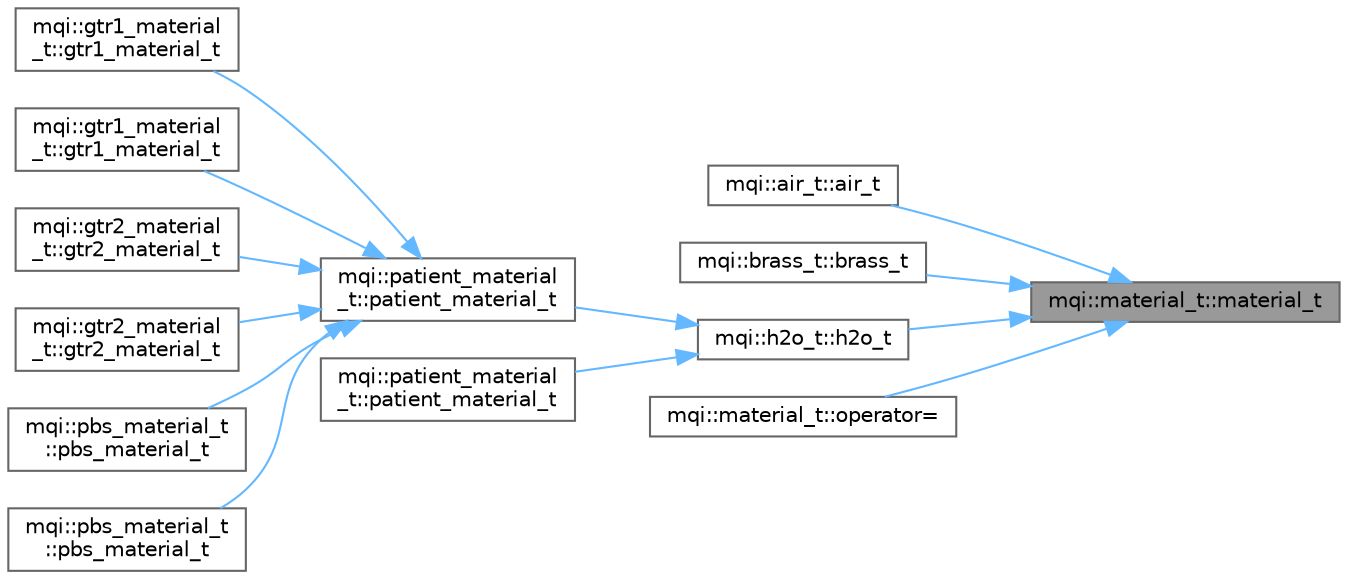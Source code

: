 digraph "mqi::material_t::material_t"
{
 // LATEX_PDF_SIZE
  bgcolor="transparent";
  edge [fontname=Helvetica,fontsize=10,labelfontname=Helvetica,labelfontsize=10];
  node [fontname=Helvetica,fontsize=10,shape=box,height=0.2,width=0.4];
  rankdir="RL";
  Node1 [id="Node000001",label="mqi::material_t::material_t",height=0.2,width=0.4,color="gray40", fillcolor="grey60", style="filled", fontcolor="black",tooltip="Default constructor."];
  Node1 -> Node2 [id="edge1_Node000001_Node000002",dir="back",color="steelblue1",style="solid",tooltip=" "];
  Node2 [id="Node000002",label="mqi::air_t::air_t",height=0.2,width=0.4,color="grey40", fillcolor="white", style="filled",URL="$classmqi_1_1air__t.html#a3795104ec912369c75ee1917e2d3839f",tooltip="Constructs a new air_t object and initializes it with the physical properties of air."];
  Node1 -> Node3 [id="edge2_Node000001_Node000003",dir="back",color="steelblue1",style="solid",tooltip=" "];
  Node3 [id="Node000003",label="mqi::brass_t::brass_t",height=0.2,width=0.4,color="grey40", fillcolor="white", style="filled",URL="$classmqi_1_1brass__t.html#aebc5b4fbf22f749f6d0e8f2fedc98f31",tooltip="Constructs a new brass_t object and initializes it with the properties of brass."];
  Node1 -> Node4 [id="edge3_Node000001_Node000004",dir="back",color="steelblue1",style="solid",tooltip=" "];
  Node4 [id="Node000004",label="mqi::h2o_t::h2o_t",height=0.2,width=0.4,color="grey40", fillcolor="white", style="filled",URL="$classmqi_1_1h2o__t.html#a0300aededeb3686aa4808d959bcc223c",tooltip="Constructs a new h2o_t object and initializes it with the physical properties of water."];
  Node4 -> Node5 [id="edge4_Node000004_Node000005",dir="back",color="steelblue1",style="solid",tooltip=" "];
  Node5 [id="Node000005",label="mqi::patient_material\l_t::patient_material_t",height=0.2,width=0.4,color="grey40", fillcolor="white", style="filled",URL="$classmqi_1_1patient__material__t.html#a20f5923812cc8da6720b519cad89ef02",tooltip="Default constructor."];
  Node5 -> Node6 [id="edge5_Node000005_Node000006",dir="back",color="steelblue1",style="solid",tooltip=" "];
  Node6 [id="Node000006",label="mqi::gtr1_material\l_t::gtr1_material_t",height=0.2,width=0.4,color="grey40", fillcolor="white", style="filled",URL="$classmqi_1_1gtr1__material__t.html#acbea67ac0563c536fdb3510531b14b73",tooltip="Default constructor."];
  Node5 -> Node7 [id="edge6_Node000005_Node000007",dir="back",color="steelblue1",style="solid",tooltip=" "];
  Node7 [id="Node000007",label="mqi::gtr1_material\l_t::gtr1_material_t",height=0.2,width=0.4,color="grey40", fillcolor="white", style="filled",URL="$classmqi_1_1gtr1__material__t.html#a9e7c17a2ae0150ca5800a06987e88e66",tooltip="Constructor initializing the material from a Hounsfield Unit value."];
  Node5 -> Node8 [id="edge7_Node000005_Node000008",dir="back",color="steelblue1",style="solid",tooltip=" "];
  Node8 [id="Node000008",label="mqi::gtr2_material\l_t::gtr2_material_t",height=0.2,width=0.4,color="grey40", fillcolor="white", style="filled",URL="$classmqi_1_1gtr2__material__t.html#a37964b666a6f0447295eb5e3081d48c7",tooltip="Default constructor."];
  Node5 -> Node9 [id="edge8_Node000005_Node000009",dir="back",color="steelblue1",style="solid",tooltip=" "];
  Node9 [id="Node000009",label="mqi::gtr2_material\l_t::gtr2_material_t",height=0.2,width=0.4,color="grey40", fillcolor="white", style="filled",URL="$classmqi_1_1gtr2__material__t.html#a1340879b13b58af964542491828d827e",tooltip="Constructor initializing the material from a Hounsfield Unit value."];
  Node5 -> Node10 [id="edge9_Node000005_Node000010",dir="back",color="steelblue1",style="solid",tooltip=" "];
  Node10 [id="Node000010",label="mqi::pbs_material_t\l::pbs_material_t",height=0.2,width=0.4,color="grey40", fillcolor="white", style="filled",URL="$classmqi_1_1pbs__material__t.html#a3bdb83a3903cbeff14eb8695d4b4e4d6",tooltip="Default constructor."];
  Node5 -> Node11 [id="edge10_Node000005_Node000011",dir="back",color="steelblue1",style="solid",tooltip=" "];
  Node11 [id="Node000011",label="mqi::pbs_material_t\l::pbs_material_t",height=0.2,width=0.4,color="grey40", fillcolor="white", style="filled",URL="$classmqi_1_1pbs__material__t.html#ae0f66e1269283cebd8b12a4e848f212f",tooltip="Constructor initializing the material from a Hounsfield Unit value."];
  Node4 -> Node12 [id="edge11_Node000004_Node000012",dir="back",color="steelblue1",style="solid",tooltip=" "];
  Node12 [id="Node000012",label="mqi::patient_material\l_t::patient_material_t",height=0.2,width=0.4,color="grey40", fillcolor="white", style="filled",URL="$classmqi_1_1patient__material__t.html#acecd18419823a1174d0b17575903ed15",tooltip="Constructs a patient material from a Hounsfield Unit (HU) value."];
  Node1 -> Node13 [id="edge12_Node000001_Node000013",dir="back",color="steelblue1",style="solid",tooltip=" "];
  Node13 [id="Node000013",label="mqi::material_t::operator=",height=0.2,width=0.4,color="grey40", fillcolor="white", style="filled",URL="$classmqi_1_1material__t.html#aad94be850a141cfd803a7bb538d9d723",tooltip="Assignment operator."];
}
